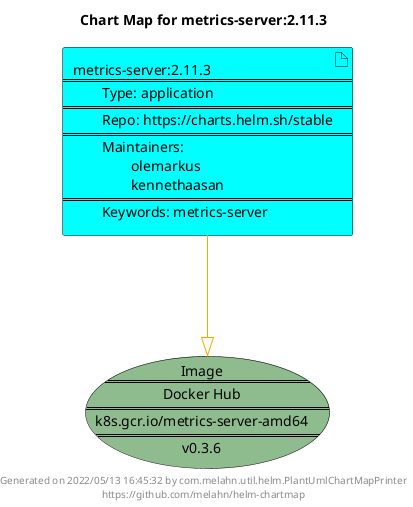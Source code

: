 @startuml
skinparam linetype ortho
skinparam backgroundColor white
skinparam usecaseBorderColor black
skinparam usecaseArrowColor LightSlateGray
skinparam artifactBorderColor black
skinparam artifactArrowColor LightSlateGray

title Chart Map for metrics-server:2.11.3

'There is one referenced Helm Chart
artifact "metrics-server:2.11.3\n====\n\tType: application\n====\n\tRepo: https://charts.helm.sh/stable\n====\n\tMaintainers: \n\t\tolemarkus\n\t\tkennethaasan\n====\n\tKeywords: metrics-server" as metrics_server_2_11_3 #Cyan

'There is one referenced Docker Image
usecase "Image\n====\nDocker Hub\n====\nk8s.gcr.io/metrics-server-amd64\n====\nv0.3.6" as k8s_gcr_io_metrics_server_amd64_v0_3_6 #DarkSeaGreen

'Chart Dependencies
metrics_server_2_11_3--[#orange]-|>k8s_gcr_io_metrics_server_amd64_v0_3_6

center footer Generated on 2022/05/13 16:45:32 by com.melahn.util.helm.PlantUmlChartMapPrinter\nhttps://github.com/melahn/helm-chartmap
@enduml
